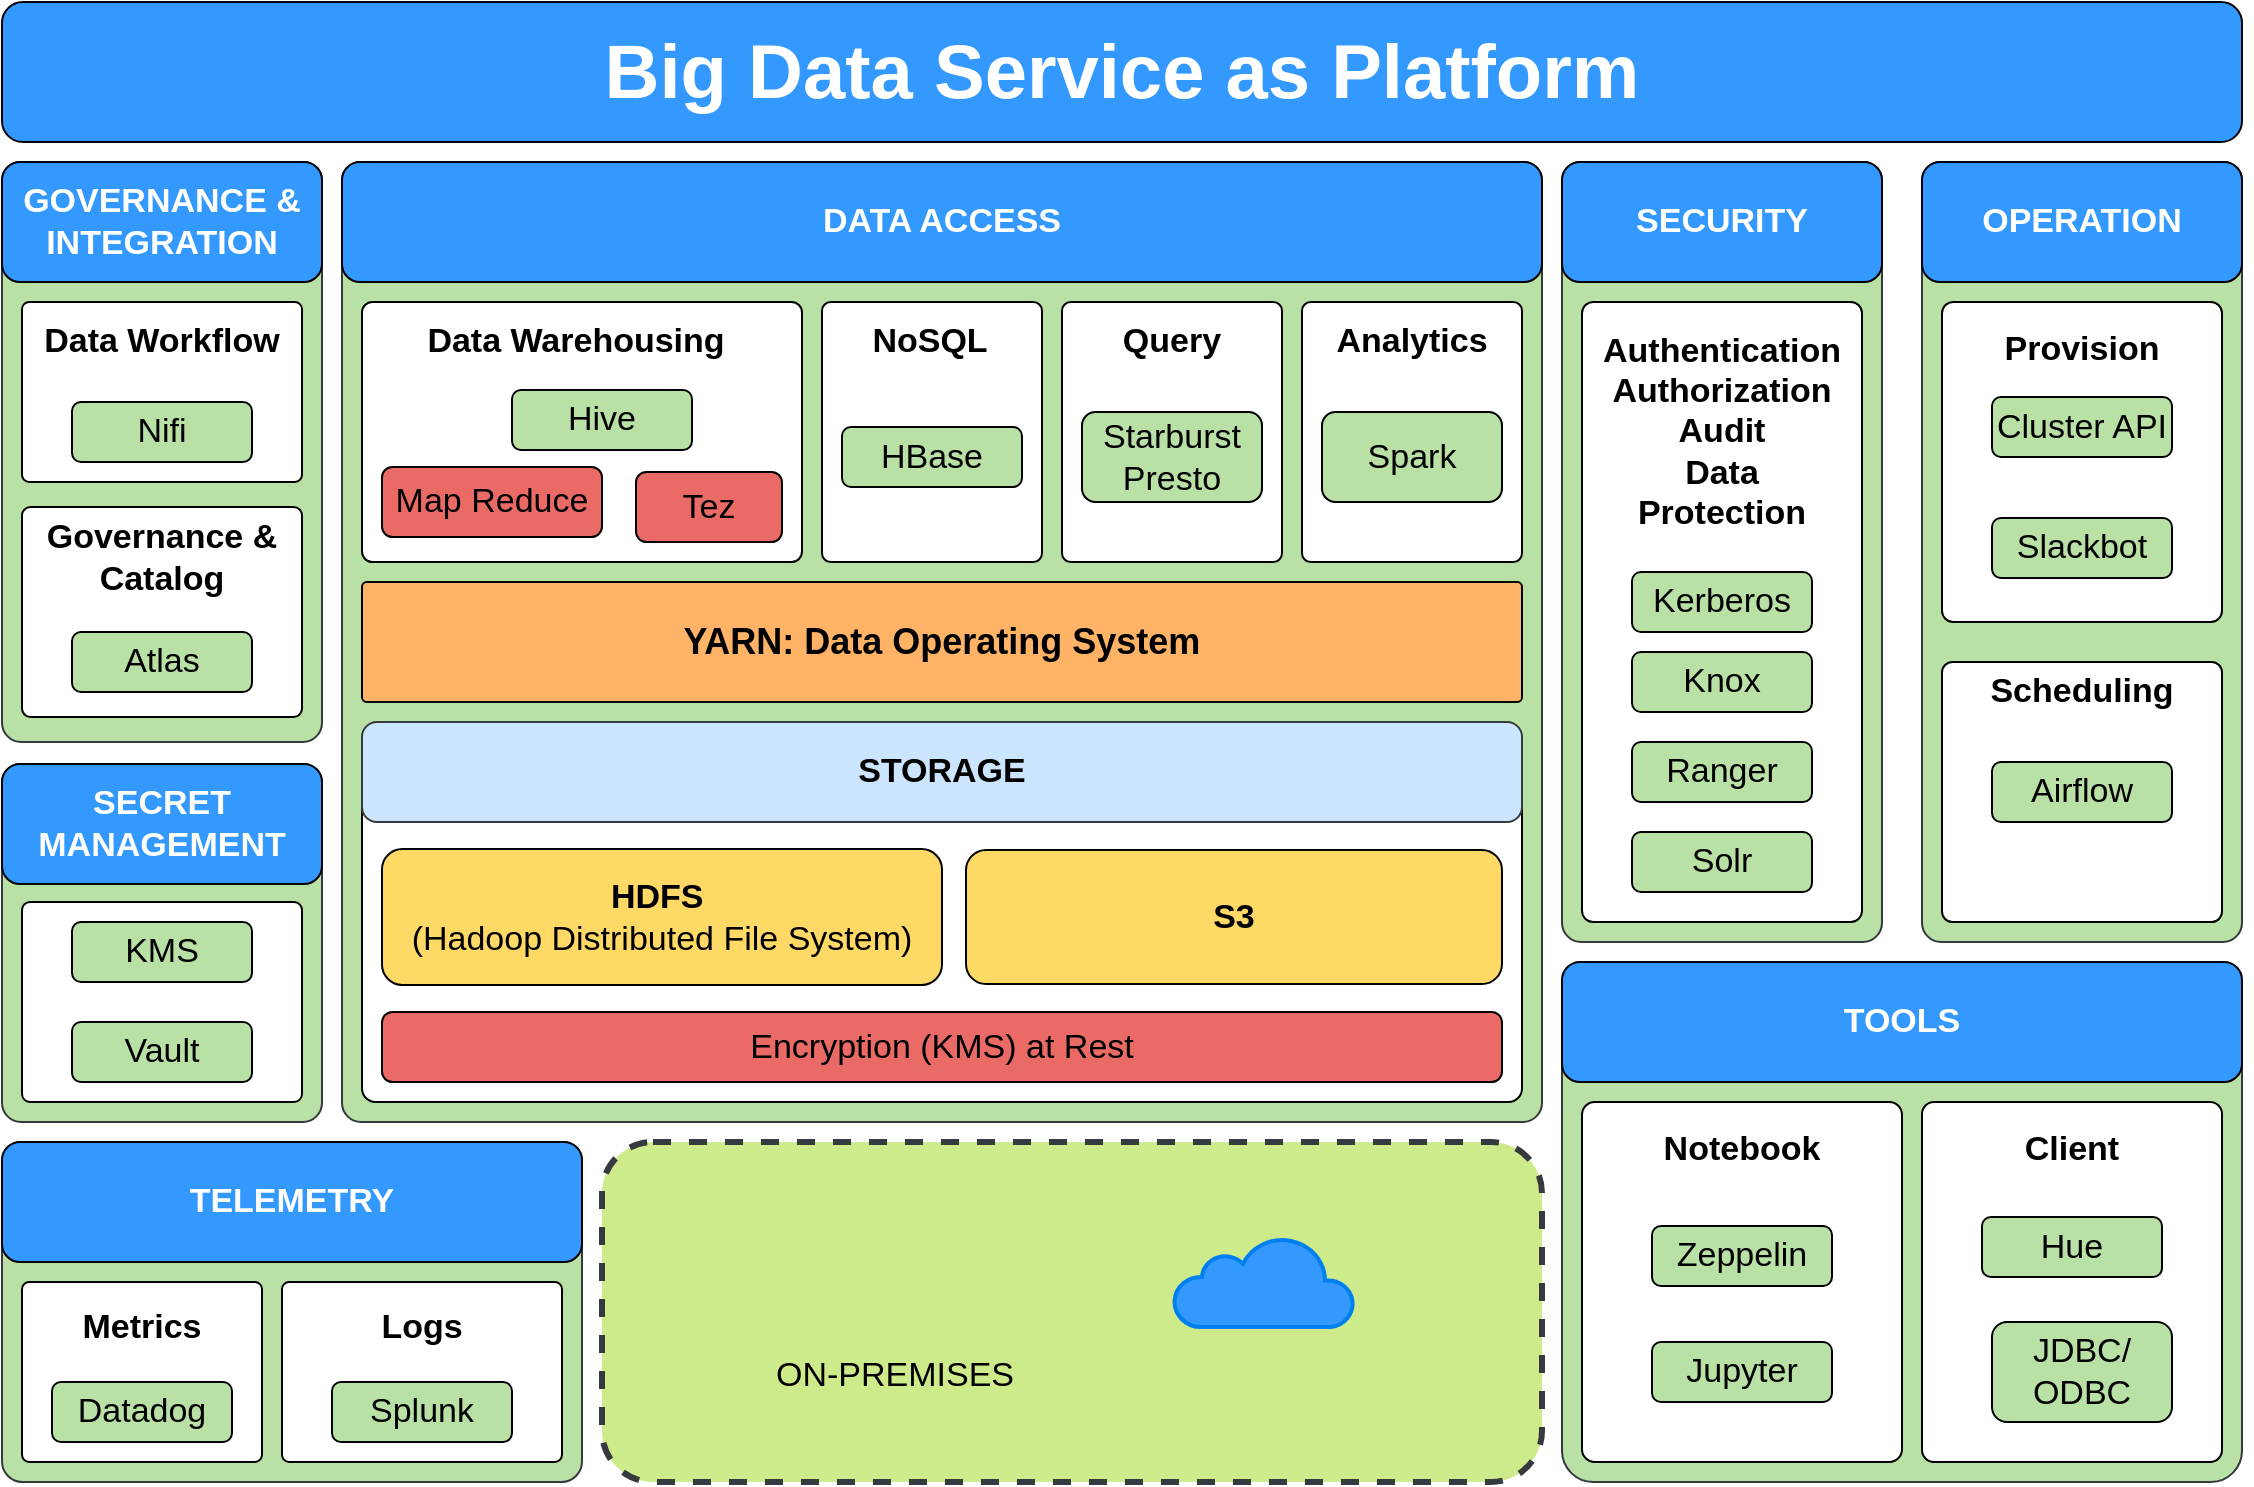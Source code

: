 <mxfile version="10.9.7" type="github"><diagram id="oz0AMK-Wo0Kp9FuQyF8I" name="Page-1"><mxGraphModel dx="1426" dy="1824" grid="1" gridSize="10" guides="1" tooltips="1" connect="1" arrows="1" fold="1" page="1" pageScale="1" pageWidth="1700" pageHeight="1100" math="0" shadow="0"><root><mxCell id="0"/><mxCell id="1" parent="0"/><mxCell id="MuFo9aILZuffb8uhBgA9-143" value="" style="rounded=1;whiteSpace=wrap;html=1;labelBackgroundColor=#67AB9F;fillColor=#B9E0A5;fontSize=15;arcSize=6;strokeColor=#36393d;" vertex="1" parent="1"><mxGeometry x="150" y="-340" width="290" height="170" as="geometry"/></mxCell><mxCell id="MuFo9aILZuffb8uhBgA9-151" value="" style="rounded=1;whiteSpace=wrap;html=1;labelBackgroundColor=none;fillColor=#FFFFFF;fontSize=17;fontColor=#FFFFFF;arcSize=4;" vertex="1" parent="1"><mxGeometry x="290" y="-270" width="140" height="90" as="geometry"/></mxCell><mxCell id="MuFo9aILZuffb8uhBgA9-50" value="" style="rounded=1;whiteSpace=wrap;html=1;labelBackgroundColor=#67AB9F;fillColor=#B9E0A5;fontSize=15;arcSize=6;strokeColor=#36393d;" vertex="1" parent="1"><mxGeometry x="150" y="-830" width="160" height="290" as="geometry"/></mxCell><mxCell id="MuFo9aILZuffb8uhBgA9-51" value="GOVERNANCE &amp;amp; INTEGRATION" style="rounded=1;whiteSpace=wrap;html=1;labelBackgroundColor=none;fillColor=#3399FF;fontSize=17;fontColor=#FFFFFF;fontStyle=1" vertex="1" parent="1"><mxGeometry x="150" y="-830" width="160" height="60" as="geometry"/></mxCell><mxCell id="MuFo9aILZuffb8uhBgA9-52" value="" style="rounded=1;whiteSpace=wrap;html=1;labelBackgroundColor=none;fillColor=#FFFFFF;fontSize=17;fontColor=#FFFFFF;arcSize=4;" vertex="1" parent="1"><mxGeometry x="160" y="-760" width="140" height="90" as="geometry"/></mxCell><mxCell id="MuFo9aILZuffb8uhBgA9-53" value="Data Workflow" style="text;html=1;strokeColor=none;fillColor=none;align=center;verticalAlign=middle;whiteSpace=wrap;rounded=0;labelBackgroundColor=none;fontSize=17;fontColor=#000000;fontStyle=1" vertex="1" parent="1"><mxGeometry x="170" y="-750" width="120" height="20" as="geometry"/></mxCell><mxCell id="MuFo9aILZuffb8uhBgA9-54" value="Nifi" style="rounded=1;whiteSpace=wrap;html=1;labelBackgroundColor=none;fillColor=#B9E0A5;fontSize=17;fontColor=#000000;fontStyle=0" vertex="1" parent="1"><mxGeometry x="185" y="-710" width="90" height="30" as="geometry"/></mxCell><mxCell id="MuFo9aILZuffb8uhBgA9-55" value="" style="rounded=1;whiteSpace=wrap;html=1;labelBackgroundColor=none;fillColor=#FFFFFF;fontSize=17;fontColor=#FFFFFF;arcSize=4;" vertex="1" parent="1"><mxGeometry x="160" y="-657.5" width="140" height="105" as="geometry"/></mxCell><mxCell id="MuFo9aILZuffb8uhBgA9-56" value="Governance &amp;amp; Catalog" style="text;html=1;strokeColor=none;fillColor=none;align=center;verticalAlign=middle;whiteSpace=wrap;rounded=0;labelBackgroundColor=none;fontSize=17;fontColor=#000000;fontStyle=1" vertex="1" parent="1"><mxGeometry x="170" y="-642.5" width="120" height="20" as="geometry"/></mxCell><mxCell id="MuFo9aILZuffb8uhBgA9-57" value="Atlas" style="rounded=1;whiteSpace=wrap;html=1;labelBackgroundColor=none;fillColor=#B9E0A5;fontSize=17;fontColor=#000000;fontStyle=0" vertex="1" parent="1"><mxGeometry x="185" y="-595" width="90" height="30" as="geometry"/></mxCell><mxCell id="MuFo9aILZuffb8uhBgA9-58" value="" style="rounded=1;whiteSpace=wrap;html=1;labelBackgroundColor=#67AB9F;fillColor=#B9E0A5;fontSize=15;arcSize=2;strokeColor=#36393d;" vertex="1" parent="1"><mxGeometry x="320" y="-830" width="600" height="480" as="geometry"/></mxCell><mxCell id="MuFo9aILZuffb8uhBgA9-59" value="DATA ACCESS" style="rounded=1;whiteSpace=wrap;html=1;labelBackgroundColor=none;fillColor=#3399FF;fontSize=17;fontColor=#FFFFFF;fontStyle=1" vertex="1" parent="1"><mxGeometry x="320" y="-830" width="600" height="60" as="geometry"/></mxCell><mxCell id="MuFo9aILZuffb8uhBgA9-60" value="" style="rounded=1;whiteSpace=wrap;html=1;labelBackgroundColor=none;fillColor=#FFFFFF;fontSize=17;fontColor=#FFFFFF;arcSize=4;" vertex="1" parent="1"><mxGeometry x="330" y="-760" width="220" height="130" as="geometry"/></mxCell><mxCell id="MuFo9aILZuffb8uhBgA9-61" value="Data Warehousing" style="text;html=1;strokeColor=none;fillColor=none;align=center;verticalAlign=middle;whiteSpace=wrap;rounded=0;labelBackgroundColor=none;fontSize=17;fontColor=#000000;fontStyle=1" vertex="1" parent="1"><mxGeometry x="346.5" y="-750" width="180" height="20" as="geometry"/></mxCell><mxCell id="MuFo9aILZuffb8uhBgA9-62" value="Hive" style="rounded=1;whiteSpace=wrap;html=1;labelBackgroundColor=none;fillColor=#B9E0A5;fontSize=17;fontColor=#000000;fontStyle=0" vertex="1" parent="1"><mxGeometry x="405" y="-716" width="90" height="30" as="geometry"/></mxCell><mxCell id="MuFo9aILZuffb8uhBgA9-63" value="" style="rounded=1;whiteSpace=wrap;html=1;labelBackgroundColor=none;fillColor=#FFFFFF;fontSize=17;fontColor=#FFFFFF;arcSize=4;" vertex="1" parent="1"><mxGeometry x="560" y="-760" width="110" height="130" as="geometry"/></mxCell><mxCell id="MuFo9aILZuffb8uhBgA9-64" value="NoSQL" style="text;html=1;strokeColor=none;fillColor=none;align=center;verticalAlign=middle;whiteSpace=wrap;rounded=0;labelBackgroundColor=none;fontSize=17;fontColor=#000000;fontStyle=1" vertex="1" parent="1"><mxGeometry x="553.5" y="-750" width="120" height="20" as="geometry"/></mxCell><mxCell id="MuFo9aILZuffb8uhBgA9-65" value="HBase" style="rounded=1;whiteSpace=wrap;html=1;labelBackgroundColor=none;fillColor=#B9E0A5;fontSize=17;fontColor=#000000;fontStyle=0" vertex="1" parent="1"><mxGeometry x="570" y="-697.5" width="90" height="30" as="geometry"/></mxCell><mxCell id="MuFo9aILZuffb8uhBgA9-67" value="" style="rounded=1;whiteSpace=wrap;html=1;labelBackgroundColor=none;fillColor=#FFFFFF;fontSize=17;fontColor=#FFFFFF;arcSize=4;" vertex="1" parent="1"><mxGeometry x="680" y="-760" width="110" height="130" as="geometry"/></mxCell><mxCell id="MuFo9aILZuffb8uhBgA9-68" value="Query" style="text;html=1;strokeColor=none;fillColor=none;align=center;verticalAlign=middle;whiteSpace=wrap;rounded=0;labelBackgroundColor=none;fontSize=17;fontColor=#000000;fontStyle=1" vertex="1" parent="1"><mxGeometry x="675" y="-750" width="120" height="20" as="geometry"/></mxCell><mxCell id="MuFo9aILZuffb8uhBgA9-69" value="Starburst Presto" style="rounded=1;whiteSpace=wrap;html=1;labelBackgroundColor=none;fillColor=#B9E0A5;fontSize=17;fontColor=#000000;fontStyle=0" vertex="1" parent="1"><mxGeometry x="690" y="-705" width="90" height="45" as="geometry"/></mxCell><mxCell id="MuFo9aILZuffb8uhBgA9-70" value="" style="rounded=1;whiteSpace=wrap;html=1;labelBackgroundColor=none;fillColor=#FFFFFF;fontSize=17;fontColor=#FFFFFF;arcSize=4;" vertex="1" parent="1"><mxGeometry x="800" y="-760" width="110" height="130" as="geometry"/></mxCell><mxCell id="MuFo9aILZuffb8uhBgA9-71" value="Analytics" style="text;html=1;strokeColor=none;fillColor=none;align=center;verticalAlign=middle;whiteSpace=wrap;rounded=0;labelBackgroundColor=none;fontSize=17;fontColor=#000000;fontStyle=1" vertex="1" parent="1"><mxGeometry x="795" y="-750" width="120" height="20" as="geometry"/></mxCell><mxCell id="MuFo9aILZuffb8uhBgA9-72" value="Spark" style="rounded=1;whiteSpace=wrap;html=1;labelBackgroundColor=none;fillColor=#B9E0A5;fontSize=17;fontColor=#000000;fontStyle=0" vertex="1" parent="1"><mxGeometry x="810" y="-705" width="90" height="45" as="geometry"/></mxCell><mxCell id="MuFo9aILZuffb8uhBgA9-77" value="Tez" style="rounded=1;whiteSpace=wrap;html=1;labelBackgroundColor=none;fillColor=#EA6B66;fontSize=17;fontColor=#000000;" vertex="1" parent="1"><mxGeometry x="467" y="-675" width="73" height="35" as="geometry"/></mxCell><mxCell id="MuFo9aILZuffb8uhBgA9-79" value="Map Reduce" style="rounded=1;whiteSpace=wrap;html=1;labelBackgroundColor=none;fillColor=#EA6B66;fontSize=17;fontColor=#000000;" vertex="1" parent="1"><mxGeometry x="340" y="-677.5" width="110" height="35" as="geometry"/></mxCell><mxCell id="MuFo9aILZuffb8uhBgA9-83" value="YARN: Data Operating System" style="rounded=1;whiteSpace=wrap;html=1;labelBackgroundColor=none;fillColor=#FFB366;fontSize=18;fontColor=#000000;arcSize=4;fontStyle=1" vertex="1" parent="1"><mxGeometry x="330" y="-620" width="580" height="60" as="geometry"/></mxCell><mxCell id="MuFo9aILZuffb8uhBgA9-84" value="" style="rounded=1;whiteSpace=wrap;html=1;labelBackgroundColor=none;fillColor=#FFFFFF;fontSize=17;fontColor=#FFFFFF;arcSize=4;" vertex="1" parent="1"><mxGeometry x="330" y="-529" width="580" height="169" as="geometry"/></mxCell><mxCell id="MuFo9aILZuffb8uhBgA9-86" value="&lt;b&gt;HDFS&lt;/b&gt;&amp;nbsp;&lt;br&gt;(Hadoop Distributed File System)" style="rounded=1;whiteSpace=wrap;html=1;labelBackgroundColor=none;fillColor=#FFD966;fontSize=17;fontColor=#000000;fontStyle=0" vertex="1" parent="1"><mxGeometry x="340" y="-486.5" width="280" height="68" as="geometry"/></mxCell><mxCell id="MuFo9aILZuffb8uhBgA9-87" value="S3" style="rounded=1;whiteSpace=wrap;html=1;labelBackgroundColor=none;fillColor=#FFD966;fontSize=17;fontColor=#000000;fontStyle=1" vertex="1" parent="1"><mxGeometry x="632" y="-486" width="268" height="67" as="geometry"/></mxCell><mxCell id="MuFo9aILZuffb8uhBgA9-88" value="" style="rounded=1;whiteSpace=wrap;html=1;labelBackgroundColor=#67AB9F;fillColor=#B9E0A5;fontSize=15;arcSize=6;strokeColor=#36393d;" vertex="1" parent="1"><mxGeometry x="930" y="-830" width="160" height="390" as="geometry"/></mxCell><mxCell id="MuFo9aILZuffb8uhBgA9-89" value="SECURITY" style="rounded=1;whiteSpace=wrap;html=1;labelBackgroundColor=none;fillColor=#3399FF;fontSize=17;fontColor=#FFFFFF;fontStyle=1" vertex="1" parent="1"><mxGeometry x="930" y="-830" width="160" height="60" as="geometry"/></mxCell><mxCell id="MuFo9aILZuffb8uhBgA9-90" value="" style="rounded=1;whiteSpace=wrap;html=1;labelBackgroundColor=none;fillColor=#FFFFFF;fontSize=17;fontColor=#FFFFFF;arcSize=4;" vertex="1" parent="1"><mxGeometry x="940" y="-760" width="140" height="310" as="geometry"/></mxCell><mxCell id="MuFo9aILZuffb8uhBgA9-91" value="Authentication&lt;br&gt;Authorization&lt;br&gt;Audit&lt;br&gt;Data Protection" style="text;html=1;strokeColor=none;fillColor=none;align=center;verticalAlign=middle;whiteSpace=wrap;rounded=0;labelBackgroundColor=none;fontSize=17;fontColor=#000000;fontStyle=1" vertex="1" parent="1"><mxGeometry x="950" y="-700" width="120" height="10" as="geometry"/></mxCell><mxCell id="MuFo9aILZuffb8uhBgA9-92" value="Kerberos" style="rounded=1;whiteSpace=wrap;html=1;labelBackgroundColor=none;fillColor=#B9E0A5;fontSize=17;fontColor=#000000;fontStyle=0" vertex="1" parent="1"><mxGeometry x="965" y="-625" width="90" height="30" as="geometry"/></mxCell><mxCell id="MuFo9aILZuffb8uhBgA9-93" value="Knox" style="rounded=1;whiteSpace=wrap;html=1;labelBackgroundColor=none;fillColor=#B9E0A5;fontSize=17;fontColor=#000000;fontStyle=0" vertex="1" parent="1"><mxGeometry x="965" y="-585" width="90" height="30" as="geometry"/></mxCell><mxCell id="MuFo9aILZuffb8uhBgA9-94" value="Ranger" style="rounded=1;whiteSpace=wrap;html=1;labelBackgroundColor=none;fillColor=#B9E0A5;fontSize=17;fontColor=#000000;fontStyle=0" vertex="1" parent="1"><mxGeometry x="965" y="-540" width="90" height="30" as="geometry"/></mxCell><mxCell id="MuFo9aILZuffb8uhBgA9-95" value="STORAGE" style="rounded=1;whiteSpace=wrap;html=1;labelBackgroundColor=none;fillColor=#cce5ff;fontSize=17;fontStyle=1;strokeColor=#36393d;" vertex="1" parent="1"><mxGeometry x="330" y="-550" width="580" height="50" as="geometry"/></mxCell><mxCell id="MuFo9aILZuffb8uhBgA9-96" value="" style="rounded=1;whiteSpace=wrap;html=1;labelBackgroundColor=#67AB9F;fillColor=#B9E0A5;fontSize=15;arcSize=6;strokeColor=#36393d;" vertex="1" parent="1"><mxGeometry x="1110" y="-830" width="160" height="390" as="geometry"/></mxCell><mxCell id="MuFo9aILZuffb8uhBgA9-97" value="OPERATION" style="rounded=1;whiteSpace=wrap;html=1;labelBackgroundColor=none;fillColor=#3399FF;fontSize=17;fontColor=#FFFFFF;fontStyle=1" vertex="1" parent="1"><mxGeometry x="1110" y="-830" width="160" height="60" as="geometry"/></mxCell><mxCell id="MuFo9aILZuffb8uhBgA9-98" value="" style="rounded=1;whiteSpace=wrap;html=1;labelBackgroundColor=none;fillColor=#FFFFFF;fontSize=17;fontColor=#FFFFFF;arcSize=4;" vertex="1" parent="1"><mxGeometry x="1120" y="-760" width="140" height="160" as="geometry"/></mxCell><mxCell id="MuFo9aILZuffb8uhBgA9-99" value="Provision" style="text;html=1;strokeColor=none;fillColor=none;align=center;verticalAlign=middle;whiteSpace=wrap;rounded=0;labelBackgroundColor=none;fontSize=17;fontColor=#000000;fontStyle=1" vertex="1" parent="1"><mxGeometry x="1130" y="-746" width="120" height="20" as="geometry"/></mxCell><mxCell id="MuFo9aILZuffb8uhBgA9-100" value="Cluster API" style="rounded=1;whiteSpace=wrap;html=1;labelBackgroundColor=none;fillColor=#B9E0A5;fontSize=17;fontColor=#000000;fontStyle=0" vertex="1" parent="1"><mxGeometry x="1145" y="-712.5" width="90" height="30" as="geometry"/></mxCell><mxCell id="MuFo9aILZuffb8uhBgA9-101" value="Slackbot" style="rounded=1;whiteSpace=wrap;html=1;labelBackgroundColor=none;fillColor=#B9E0A5;fontSize=17;fontColor=#000000;fontStyle=0" vertex="1" parent="1"><mxGeometry x="1145" y="-652" width="90" height="30" as="geometry"/></mxCell><mxCell id="MuFo9aILZuffb8uhBgA9-102" value="" style="rounded=1;whiteSpace=wrap;html=1;labelBackgroundColor=none;fillColor=#FFFFFF;fontSize=17;fontColor=#FFFFFF;arcSize=4;" vertex="1" parent="1"><mxGeometry x="1120" y="-580" width="140" height="130" as="geometry"/></mxCell><mxCell id="MuFo9aILZuffb8uhBgA9-103" value="Scheduling" style="text;html=1;strokeColor=none;fillColor=none;align=center;verticalAlign=middle;whiteSpace=wrap;rounded=0;labelBackgroundColor=none;fontSize=17;fontColor=#000000;fontStyle=1" vertex="1" parent="1"><mxGeometry x="1130" y="-575" width="120" height="20" as="geometry"/></mxCell><mxCell id="MuFo9aILZuffb8uhBgA9-104" value="Airflow" style="rounded=1;whiteSpace=wrap;html=1;labelBackgroundColor=none;fillColor=#B9E0A5;fontSize=17;fontColor=#000000;fontStyle=0" vertex="1" parent="1"><mxGeometry x="1145" y="-530" width="90" height="30" as="geometry"/></mxCell><mxCell id="MuFo9aILZuffb8uhBgA9-105" value="" style="rounded=1;whiteSpace=wrap;html=1;labelBackgroundColor=none;fillColor=#cdeb8b;fontSize=17;dashed=1;strokeWidth=3;strokeColor=#36393d;" vertex="1" parent="1"><mxGeometry x="450" y="-340" width="470" height="170" as="geometry"/></mxCell><mxCell id="MuFo9aILZuffb8uhBgA9-108" value="ON-PREMISES" style="shape=image;html=1;verticalAlign=top;verticalLabelPosition=bottom;labelBackgroundColor=none;imageAspect=0;aspect=fixed;image=https://cdn4.iconfinder.com/data/icons/technology-83/1000/phone_car_app_taxi_hybrid_app_cloud_hybrid-128.png;dashed=1;strokeWidth=3;fillColor=none;fontSize=17;fontColor=#000000;" vertex="1" parent="1"><mxGeometry x="560" y="-312" width="72" height="72" as="geometry"/></mxCell><mxCell id="MuFo9aILZuffb8uhBgA9-111" value="" style="html=1;verticalLabelPosition=bottom;align=center;labelBackgroundColor=#ffffff;verticalAlign=top;strokeWidth=2;strokeColor=#0080F0;fillColor=#3399FF;shadow=0;dashed=0;shape=mxgraph.ios7.icons.cloud;fontSize=17;fontColor=#000000;" vertex="1" parent="1"><mxGeometry x="736" y="-292.5" width="90" height="45" as="geometry"/></mxCell><mxCell id="MuFo9aILZuffb8uhBgA9-118" value="Big Data Service as Platform" style="rounded=1;whiteSpace=wrap;html=1;labelBackgroundColor=none;fillColor=#3399FF;fontSize=38;fontColor=#FFFFFF;fontStyle=1" vertex="1" parent="1"><mxGeometry x="150" y="-910" width="1120" height="70" as="geometry"/></mxCell><mxCell id="MuFo9aILZuffb8uhBgA9-119" value="Solr" style="rounded=1;whiteSpace=wrap;html=1;labelBackgroundColor=none;fillColor=#B9E0A5;fontSize=17;fontColor=#000000;fontStyle=0" vertex="1" parent="1"><mxGeometry x="965" y="-495" width="90" height="30" as="geometry"/></mxCell><mxCell id="MuFo9aILZuffb8uhBgA9-120" value="" style="rounded=1;whiteSpace=wrap;html=1;labelBackgroundColor=#67AB9F;fillColor=#B9E0A5;fontSize=15;arcSize=6;strokeColor=#36393d;" vertex="1" parent="1"><mxGeometry x="150" y="-529" width="160" height="179" as="geometry"/></mxCell><mxCell id="MuFo9aILZuffb8uhBgA9-121" value="SECRET MANAGEMENT" style="rounded=1;whiteSpace=wrap;html=1;labelBackgroundColor=none;fillColor=#3399FF;fontSize=17;fontColor=#FFFFFF;fontStyle=1" vertex="1" parent="1"><mxGeometry x="150" y="-529" width="160" height="60" as="geometry"/></mxCell><mxCell id="MuFo9aILZuffb8uhBgA9-122" value="" style="rounded=1;whiteSpace=wrap;html=1;labelBackgroundColor=none;fillColor=#FFFFFF;fontSize=17;fontColor=#FFFFFF;arcSize=4;" vertex="1" parent="1"><mxGeometry x="160" y="-460" width="140" height="100" as="geometry"/></mxCell><mxCell id="MuFo9aILZuffb8uhBgA9-123" value="KMS" style="rounded=1;whiteSpace=wrap;html=1;labelBackgroundColor=none;fillColor=#B9E0A5;fontSize=17;fontColor=#000000;fontStyle=0" vertex="1" parent="1"><mxGeometry x="185" y="-450" width="90" height="30" as="geometry"/></mxCell><mxCell id="MuFo9aILZuffb8uhBgA9-124" value="Vault" style="rounded=1;whiteSpace=wrap;html=1;labelBackgroundColor=none;fillColor=#B9E0A5;fontSize=17;fontColor=#000000;fontStyle=0" vertex="1" parent="1"><mxGeometry x="185" y="-400" width="90" height="30" as="geometry"/></mxCell><mxCell id="MuFo9aILZuffb8uhBgA9-130" value="" style="rounded=1;whiteSpace=wrap;html=1;labelBackgroundColor=#67AB9F;fillColor=#B9E0A5;fontSize=15;arcSize=6;strokeColor=#36393d;" vertex="1" parent="1"><mxGeometry x="930" y="-430" width="340" height="260" as="geometry"/></mxCell><mxCell id="MuFo9aILZuffb8uhBgA9-131" value="TOOLS" style="rounded=1;whiteSpace=wrap;html=1;labelBackgroundColor=none;fillColor=#3399FF;fontSize=17;fontColor=#FFFFFF;fontStyle=1" vertex="1" parent="1"><mxGeometry x="930" y="-430" width="340" height="60" as="geometry"/></mxCell><mxCell id="MuFo9aILZuffb8uhBgA9-132" value="" style="rounded=1;whiteSpace=wrap;html=1;labelBackgroundColor=none;fillColor=#FFFFFF;fontSize=17;fontColor=#FFFFFF;arcSize=4;" vertex="1" parent="1"><mxGeometry x="940" y="-360" width="160" height="180" as="geometry"/></mxCell><mxCell id="MuFo9aILZuffb8uhBgA9-133" value="Notebook" style="text;html=1;strokeColor=none;fillColor=none;align=center;verticalAlign=middle;whiteSpace=wrap;rounded=0;labelBackgroundColor=none;fontSize=17;fontColor=#000000;fontStyle=1" vertex="1" parent="1"><mxGeometry x="930" y="-346" width="180" height="20" as="geometry"/></mxCell><mxCell id="MuFo9aILZuffb8uhBgA9-134" value="Zeppelin" style="rounded=1;whiteSpace=wrap;html=1;labelBackgroundColor=none;fillColor=#B9E0A5;fontSize=17;fontColor=#000000;fontStyle=0" vertex="1" parent="1"><mxGeometry x="975" y="-298" width="90" height="30" as="geometry"/></mxCell><mxCell id="MuFo9aILZuffb8uhBgA9-135" value="Jupyter" style="rounded=1;whiteSpace=wrap;html=1;labelBackgroundColor=none;fillColor=#B9E0A5;fontSize=17;fontColor=#000000;fontStyle=0" vertex="1" parent="1"><mxGeometry x="975" y="-240" width="90" height="30" as="geometry"/></mxCell><mxCell id="MuFo9aILZuffb8uhBgA9-136" value="" style="rounded=1;whiteSpace=wrap;html=1;labelBackgroundColor=none;fillColor=#FFFFFF;fontSize=17;fontColor=#FFFFFF;arcSize=4;" vertex="1" parent="1"><mxGeometry x="1110" y="-360" width="150" height="180" as="geometry"/></mxCell><mxCell id="MuFo9aILZuffb8uhBgA9-137" value="Client" style="text;html=1;strokeColor=none;fillColor=none;align=center;verticalAlign=middle;whiteSpace=wrap;rounded=0;labelBackgroundColor=none;fontSize=17;fontColor=#000000;fontStyle=1" vertex="1" parent="1"><mxGeometry x="1095" y="-346" width="180" height="20" as="geometry"/></mxCell><mxCell id="MuFo9aILZuffb8uhBgA9-140" value="Hue" style="rounded=1;whiteSpace=wrap;html=1;labelBackgroundColor=none;fillColor=#B9E0A5;fontSize=17;fontColor=#000000;fontStyle=0" vertex="1" parent="1"><mxGeometry x="1140" y="-302.5" width="90" height="30" as="geometry"/></mxCell><mxCell id="MuFo9aILZuffb8uhBgA9-141" value="JDBC/&lt;br&gt;ODBC" style="rounded=1;whiteSpace=wrap;html=1;labelBackgroundColor=none;fillColor=#B9E0A5;fontSize=17;fontColor=#000000;fontStyle=0" vertex="1" parent="1"><mxGeometry x="1145" y="-250" width="90" height="50" as="geometry"/></mxCell><mxCell id="MuFo9aILZuffb8uhBgA9-142" value="Encryption (KMS) at Rest" style="rounded=1;whiteSpace=wrap;html=1;labelBackgroundColor=none;fillColor=#EA6B66;fontSize=17;fontColor=#000000;" vertex="1" parent="1"><mxGeometry x="340" y="-405" width="560" height="35" as="geometry"/></mxCell><mxCell id="MuFo9aILZuffb8uhBgA9-145" value="TELEMETRY" style="rounded=1;whiteSpace=wrap;html=1;labelBackgroundColor=none;fillColor=#3399FF;fontSize=17;fontColor=#FFFFFF;fontStyle=1" vertex="1" parent="1"><mxGeometry x="150" y="-340" width="290" height="60" as="geometry"/></mxCell><mxCell id="MuFo9aILZuffb8uhBgA9-146" value="" style="rounded=1;whiteSpace=wrap;html=1;labelBackgroundColor=none;fillColor=#FFFFFF;fontSize=17;fontColor=#FFFFFF;arcSize=4;" vertex="1" parent="1"><mxGeometry x="160" y="-270" width="120" height="90" as="geometry"/></mxCell><mxCell id="MuFo9aILZuffb8uhBgA9-147" value="Datadog" style="rounded=1;whiteSpace=wrap;html=1;labelBackgroundColor=none;fillColor=#B9E0A5;fontSize=17;fontColor=#000000;fontStyle=0" vertex="1" parent="1"><mxGeometry x="175" y="-220" width="90" height="30" as="geometry"/></mxCell><mxCell id="MuFo9aILZuffb8uhBgA9-148" value="Splunk" style="rounded=1;whiteSpace=wrap;html=1;labelBackgroundColor=none;fillColor=#B9E0A5;fontSize=17;fontColor=#000000;fontStyle=0" vertex="1" parent="1"><mxGeometry x="315" y="-220" width="90" height="30" as="geometry"/></mxCell><mxCell id="MuFo9aILZuffb8uhBgA9-152" value="Metrics" style="text;html=1;strokeColor=none;fillColor=none;align=center;verticalAlign=middle;whiteSpace=wrap;rounded=0;labelBackgroundColor=none;fontSize=17;fontColor=#000000;fontStyle=1" vertex="1" parent="1"><mxGeometry x="160" y="-257.5" width="120" height="20" as="geometry"/></mxCell><mxCell id="MuFo9aILZuffb8uhBgA9-153" value="Logs" style="text;html=1;strokeColor=none;fillColor=none;align=center;verticalAlign=middle;whiteSpace=wrap;rounded=0;labelBackgroundColor=none;fontSize=17;fontColor=#000000;fontStyle=1" vertex="1" parent="1"><mxGeometry x="300" y="-257.5" width="120" height="20" as="geometry"/></mxCell></root></mxGraphModel></diagram></mxfile>